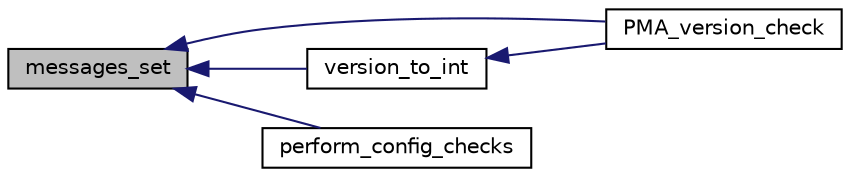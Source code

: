 digraph G
{
  edge [fontname="Helvetica",fontsize="10",labelfontname="Helvetica",labelfontsize="10"];
  node [fontname="Helvetica",fontsize="10",shape=record];
  rankdir="LR";
  Node1 [label="messages_set",height=0.2,width=0.4,color="black", fillcolor="grey75", style="filled" fontcolor="black"];
  Node1 -> Node2 [dir="back",color="midnightblue",fontsize="10",style="solid",fontname="Helvetica"];
  Node2 [label="PMA_version_check",height=0.2,width=0.4,color="black", fillcolor="white", style="filled",URL="$index_8lib_8php.html#a5ed6f36a52beb1ecc2774ad65780d3ad",tooltip="Checks for newest phpMyAdmin version and sets result as a new notice."];
  Node1 -> Node3 [dir="back",color="midnightblue",fontsize="10",style="solid",fontname="Helvetica"];
  Node3 [label="version_to_int",height=0.2,width=0.4,color="black", fillcolor="white", style="filled",URL="$index_8lib_8php.html#a0502fd6454e3be90611144b56c7f1c9c",tooltip="Calculates numerical equivalent of phpMyAdmin version string."];
  Node3 -> Node2 [dir="back",color="midnightblue",fontsize="10",style="solid",fontname="Helvetica"];
  Node1 -> Node4 [dir="back",color="midnightblue",fontsize="10",style="solid",fontname="Helvetica"];
  Node4 [label="perform_config_checks",height=0.2,width=0.4,color="black", fillcolor="white", style="filled",URL="$index_8lib_8php.html#a73e3f93b46a41df74e70a37b0d68db83",tooltip="Performs various compatibility, security and consistency checks on current config."];
}
